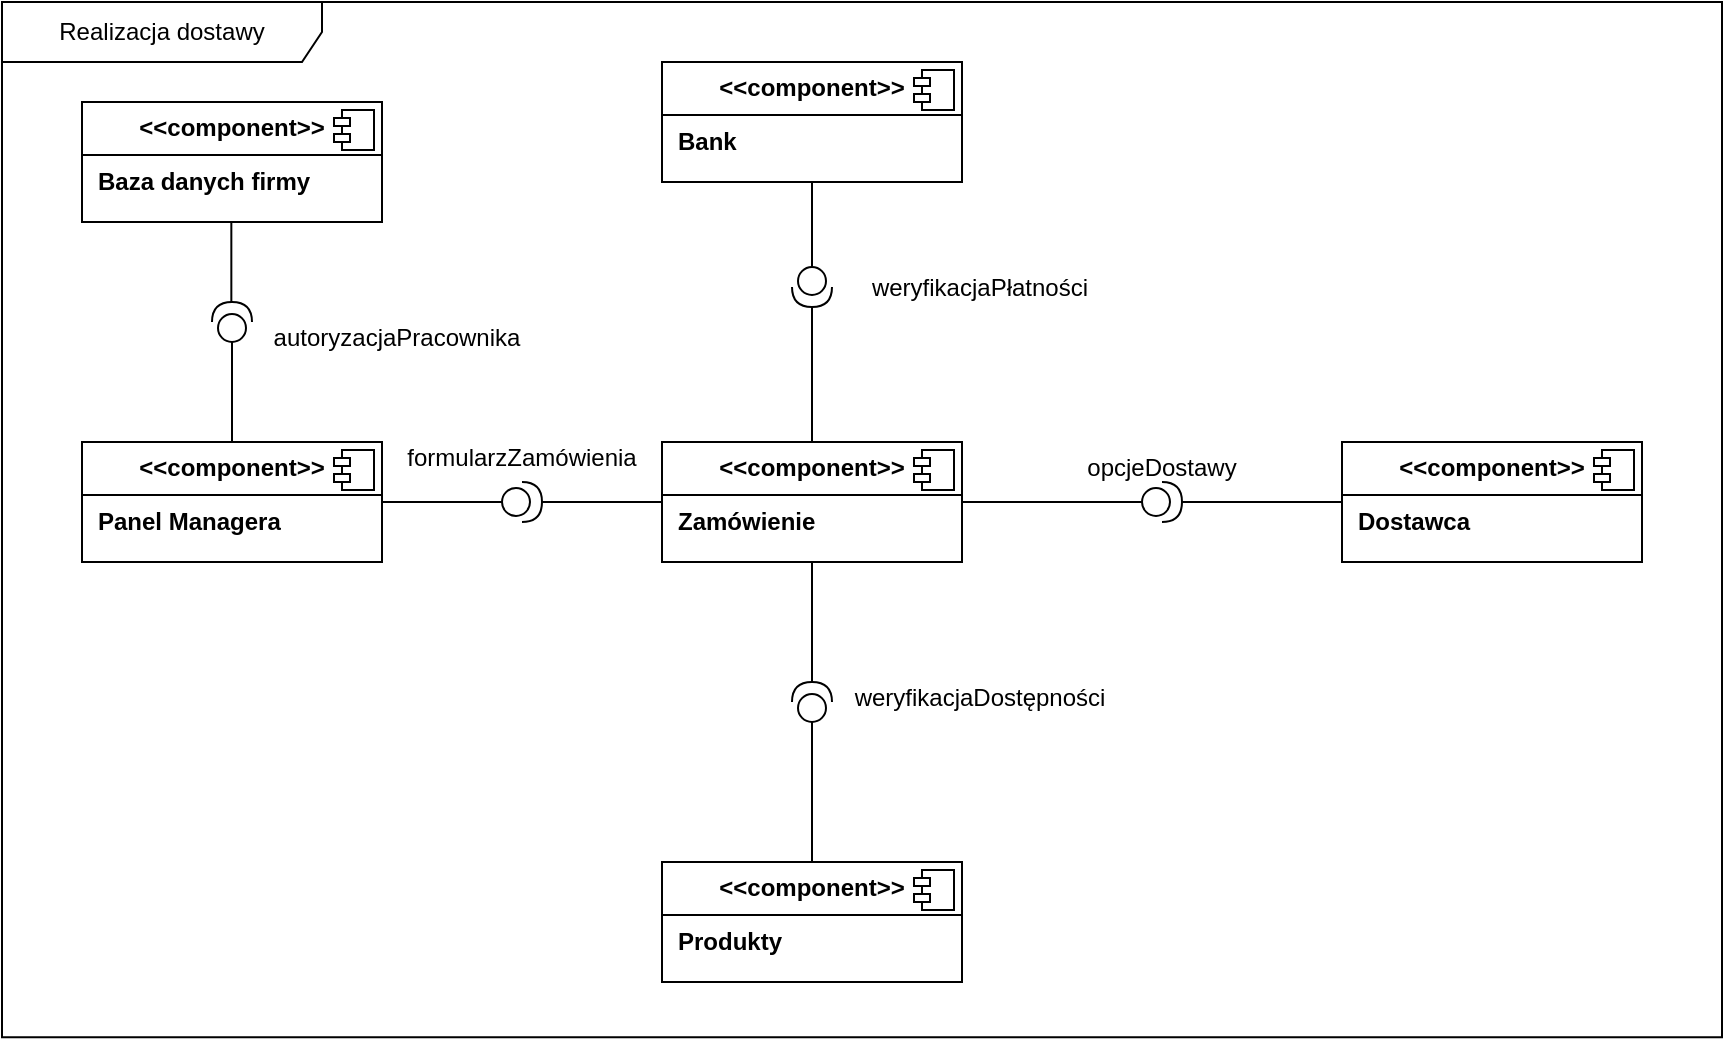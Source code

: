 <mxfile version="26.0.9">
  <diagram name="Strona-1" id="jzmrD4jcNZHcuR0E9kM4">
    <mxGraphModel dx="860" dy="563" grid="1" gridSize="10" guides="1" tooltips="1" connect="1" arrows="1" fold="1" page="1" pageScale="1" pageWidth="827" pageHeight="1169" math="0" shadow="0">
      <root>
        <mxCell id="0" />
        <mxCell id="1" parent="0" />
        <mxCell id="Gok0b5DfwyW_gEvZsmUu-3" value="" style="shape=providedRequiredInterface;html=1;verticalLabelPosition=bottom;sketch=0;rotation=-90;" parent="1" vertex="1">
          <mxGeometry x="105" y="150" width="20" height="20" as="geometry" />
        </mxCell>
        <mxCell id="Gok0b5DfwyW_gEvZsmUu-8" value="" style="endArrow=none;startArrow=none;endFill=0;startFill=0;endSize=8;html=1;verticalAlign=bottom;labelBackgroundColor=none;strokeWidth=1;rounded=0;exitX=0.5;exitY=1;exitDx=0;exitDy=0;entryX=1;entryY=0.5;entryDx=0;entryDy=0;entryPerimeter=0;" parent="1" edge="1">
          <mxGeometry width="160" relative="1" as="geometry">
            <mxPoint x="114.67" y="100" as="sourcePoint" />
            <mxPoint x="114.67" y="150" as="targetPoint" />
          </mxGeometry>
        </mxCell>
        <mxCell id="Gok0b5DfwyW_gEvZsmUu-9" value="&lt;p style=&quot;margin:0px;margin-top:6px;text-align:center;&quot;&gt;&lt;b&gt;&amp;lt;&amp;lt;component&amp;gt;&amp;gt;&lt;/b&gt;&lt;/p&gt;&lt;hr size=&quot;1&quot; style=&quot;border-style:solid;&quot;&gt;&lt;p style=&quot;margin:0px;margin-left:8px;&quot;&gt;&lt;b&gt;Panel Managera&lt;/b&gt;&lt;/p&gt;" style="align=left;overflow=fill;html=1;dropTarget=0;whiteSpace=wrap;" parent="1" vertex="1">
          <mxGeometry x="40" y="220" width="150" height="60" as="geometry" />
        </mxCell>
        <mxCell id="Gok0b5DfwyW_gEvZsmUu-10" value="" style="shape=component;jettyWidth=8;jettyHeight=4;" parent="Gok0b5DfwyW_gEvZsmUu-9" vertex="1">
          <mxGeometry x="1" width="20" height="20" relative="1" as="geometry">
            <mxPoint x="-24" y="4" as="offset" />
          </mxGeometry>
        </mxCell>
        <mxCell id="Gok0b5DfwyW_gEvZsmUu-12" value="" style="endArrow=none;startArrow=none;endFill=0;startFill=0;endSize=8;html=1;verticalAlign=bottom;labelBackgroundColor=none;strokeWidth=1;rounded=0;exitX=0;exitY=0.5;exitDx=0;exitDy=0;entryX=0.5;entryY=0;entryDx=0;entryDy=0;exitPerimeter=0;" parent="1" source="Gok0b5DfwyW_gEvZsmUu-3" target="Gok0b5DfwyW_gEvZsmUu-9" edge="1">
          <mxGeometry width="160" relative="1" as="geometry">
            <mxPoint x="114.84" y="170" as="sourcePoint" />
            <mxPoint x="114.84" y="220" as="targetPoint" />
          </mxGeometry>
        </mxCell>
        <mxCell id="B4y188OW89mDK_tySXYm-1" value="&lt;p style=&quot;margin:0px;margin-top:6px;text-align:center;&quot;&gt;&lt;b&gt;&amp;lt;&amp;lt;component&amp;gt;&amp;gt;&lt;/b&gt;&lt;/p&gt;&lt;hr size=&quot;1&quot; style=&quot;border-style:solid;&quot;&gt;&lt;p style=&quot;margin:0px;margin-left:8px;&quot;&gt;&lt;b&gt;Zamówienie&lt;/b&gt;&lt;/p&gt;" style="align=left;overflow=fill;html=1;dropTarget=0;whiteSpace=wrap;" vertex="1" parent="1">
          <mxGeometry x="330" y="220" width="150" height="60" as="geometry" />
        </mxCell>
        <mxCell id="B4y188OW89mDK_tySXYm-2" value="" style="shape=component;jettyWidth=8;jettyHeight=4;" vertex="1" parent="B4y188OW89mDK_tySXYm-1">
          <mxGeometry x="1" width="20" height="20" relative="1" as="geometry">
            <mxPoint x="-24" y="4" as="offset" />
          </mxGeometry>
        </mxCell>
        <mxCell id="B4y188OW89mDK_tySXYm-9" value="&lt;p style=&quot;margin:0px;margin-top:6px;text-align:center;&quot;&gt;&lt;b&gt;&amp;lt;&amp;lt;component&amp;gt;&amp;gt;&lt;/b&gt;&lt;/p&gt;&lt;hr size=&quot;1&quot; style=&quot;border-style:solid;&quot;&gt;&lt;p style=&quot;margin:0px;margin-left:8px;&quot;&gt;&lt;b&gt;Produkty&lt;/b&gt;&lt;/p&gt;" style="align=left;overflow=fill;html=1;dropTarget=0;whiteSpace=wrap;" vertex="1" parent="1">
          <mxGeometry x="330" y="430" width="150" height="60" as="geometry" />
        </mxCell>
        <mxCell id="B4y188OW89mDK_tySXYm-10" value="" style="shape=component;jettyWidth=8;jettyHeight=4;" vertex="1" parent="B4y188OW89mDK_tySXYm-9">
          <mxGeometry x="1" width="20" height="20" relative="1" as="geometry">
            <mxPoint x="-24" y="4" as="offset" />
          </mxGeometry>
        </mxCell>
        <mxCell id="B4y188OW89mDK_tySXYm-11" value="" style="shape=providedRequiredInterface;html=1;verticalLabelPosition=bottom;sketch=0;rotation=0;" vertex="1" parent="1">
          <mxGeometry x="250" y="240" width="20" height="20" as="geometry" />
        </mxCell>
        <mxCell id="B4y188OW89mDK_tySXYm-12" value="" style="endArrow=none;html=1;rounded=0;exitX=1;exitY=0.5;exitDx=0;exitDy=0;entryX=0;entryY=0.5;entryDx=0;entryDy=0;entryPerimeter=0;" edge="1" parent="1" source="Gok0b5DfwyW_gEvZsmUu-9" target="B4y188OW89mDK_tySXYm-11">
          <mxGeometry width="50" height="50" relative="1" as="geometry">
            <mxPoint x="360" y="380" as="sourcePoint" />
            <mxPoint x="410" y="330" as="targetPoint" />
          </mxGeometry>
        </mxCell>
        <mxCell id="B4y188OW89mDK_tySXYm-13" value="" style="endArrow=none;html=1;rounded=0;exitX=1;exitY=0.5;exitDx=0;exitDy=0;entryX=0;entryY=0.5;entryDx=0;entryDy=0;exitPerimeter=0;" edge="1" parent="1" source="B4y188OW89mDK_tySXYm-11" target="B4y188OW89mDK_tySXYm-1">
          <mxGeometry width="50" height="50" relative="1" as="geometry">
            <mxPoint x="210" y="270" as="sourcePoint" />
            <mxPoint x="260" y="270" as="targetPoint" />
          </mxGeometry>
        </mxCell>
        <mxCell id="B4y188OW89mDK_tySXYm-14" value="formularzZamówienia" style="text;html=1;align=center;verticalAlign=middle;whiteSpace=wrap;rounded=0;" vertex="1" parent="1">
          <mxGeometry x="201.25" y="220" width="117.5" height="15" as="geometry" />
        </mxCell>
        <mxCell id="B4y188OW89mDK_tySXYm-16" value="" style="shape=providedRequiredInterface;html=1;verticalLabelPosition=bottom;sketch=0;rotation=-90;" vertex="1" parent="1">
          <mxGeometry x="395" y="340" width="20" height="20" as="geometry" />
        </mxCell>
        <mxCell id="B4y188OW89mDK_tySXYm-17" value="" style="endArrow=none;html=1;rounded=0;exitX=0.5;exitY=1;exitDx=0;exitDy=0;entryX=1;entryY=0.5;entryDx=0;entryDy=0;entryPerimeter=0;" edge="1" parent="1" source="B4y188OW89mDK_tySXYm-1" target="B4y188OW89mDK_tySXYm-16">
          <mxGeometry width="50" height="50" relative="1" as="geometry">
            <mxPoint x="405" y="290" as="sourcePoint" />
            <mxPoint x="318.75" y="349.5" as="targetPoint" />
          </mxGeometry>
        </mxCell>
        <mxCell id="B4y188OW89mDK_tySXYm-19" value="" style="endArrow=none;html=1;rounded=0;exitX=0;exitY=0.5;exitDx=0;exitDy=0;entryX=0.5;entryY=0;entryDx=0;entryDy=0;exitPerimeter=0;" edge="1" parent="1" source="B4y188OW89mDK_tySXYm-16" target="B4y188OW89mDK_tySXYm-9">
          <mxGeometry width="50" height="50" relative="1" as="geometry">
            <mxPoint x="530" y="330" as="sourcePoint" />
            <mxPoint x="405" y="420" as="targetPoint" />
          </mxGeometry>
        </mxCell>
        <mxCell id="B4y188OW89mDK_tySXYm-24" value="" style="shape=providedRequiredInterface;html=1;verticalLabelPosition=bottom;sketch=0;rotation=90;" vertex="1" parent="1">
          <mxGeometry x="395" y="132.5" width="20" height="20" as="geometry" />
        </mxCell>
        <mxCell id="B4y188OW89mDK_tySXYm-25" value="" style="endArrow=none;html=1;rounded=0;exitX=1;exitY=0.5;exitDx=0;exitDy=0;entryX=0.5;entryY=0;entryDx=0;entryDy=0;exitPerimeter=0;" edge="1" parent="1" source="B4y188OW89mDK_tySXYm-24" target="B4y188OW89mDK_tySXYm-1">
          <mxGeometry width="50" height="50" relative="1" as="geometry">
            <mxPoint x="404.66" y="160" as="sourcePoint" />
            <mxPoint x="404.66" y="220" as="targetPoint" />
          </mxGeometry>
        </mxCell>
        <mxCell id="B4y188OW89mDK_tySXYm-26" value="" style="endArrow=none;html=1;rounded=0;exitX=0.5;exitY=1;exitDx=0;exitDy=0;entryX=0;entryY=0.5;entryDx=0;entryDy=0;entryPerimeter=0;" edge="1" parent="1" source="B4y188OW89mDK_tySXYm-21" target="B4y188OW89mDK_tySXYm-24">
          <mxGeometry width="50" height="50" relative="1" as="geometry">
            <mxPoint x="470" y="132.5" as="sourcePoint" />
            <mxPoint x="470" y="199.5" as="targetPoint" />
          </mxGeometry>
        </mxCell>
        <mxCell id="B4y188OW89mDK_tySXYm-27" value="weryfikacjaDostępności" style="text;html=1;align=center;verticalAlign=middle;whiteSpace=wrap;rounded=0;" vertex="1" parent="1">
          <mxGeometry x="430" y="340" width="117.5" height="15" as="geometry" />
        </mxCell>
        <mxCell id="B4y188OW89mDK_tySXYm-28" value="weryfikacjaPłatności" style="text;html=1;align=center;verticalAlign=middle;whiteSpace=wrap;rounded=0;" vertex="1" parent="1">
          <mxGeometry x="430" y="135" width="117.5" height="15" as="geometry" />
        </mxCell>
        <mxCell id="B4y188OW89mDK_tySXYm-29" value="Realizacja dostawy" style="shape=umlFrame;whiteSpace=wrap;html=1;pointerEvents=0;recursiveResize=0;container=1;collapsible=0;width=160;" vertex="1" parent="1">
          <mxGeometry width="860" height="517.65" as="geometry" />
        </mxCell>
        <mxCell id="B4y188OW89mDK_tySXYm-8" value="autoryzacjaPracownika" style="text;html=1;align=center;verticalAlign=middle;whiteSpace=wrap;rounded=0;" vertex="1" parent="B4y188OW89mDK_tySXYm-29">
          <mxGeometry x="180" y="160.15" width="35" height="15" as="geometry" />
        </mxCell>
        <mxCell id="B4y188OW89mDK_tySXYm-30" value="" style="shape=providedRequiredInterface;html=1;verticalLabelPosition=bottom;sketch=0;rotation=0;" vertex="1" parent="B4y188OW89mDK_tySXYm-29">
          <mxGeometry x="570" y="240.0" width="20" height="20" as="geometry" />
        </mxCell>
        <mxCell id="B4y188OW89mDK_tySXYm-32" value="&lt;p style=&quot;margin:0px;margin-top:6px;text-align:center;&quot;&gt;&lt;b&gt;&amp;lt;&amp;lt;component&amp;gt;&amp;gt;&lt;/b&gt;&lt;/p&gt;&lt;hr size=&quot;1&quot; style=&quot;border-style:solid;&quot;&gt;&lt;p style=&quot;margin:0px;margin-left:8px;&quot;&gt;&lt;b&gt;Dostawca&lt;/b&gt;&lt;/p&gt;" style="align=left;overflow=fill;html=1;dropTarget=0;whiteSpace=wrap;" vertex="1" parent="B4y188OW89mDK_tySXYm-29">
          <mxGeometry x="670" y="220" width="150" height="60" as="geometry" />
        </mxCell>
        <mxCell id="B4y188OW89mDK_tySXYm-33" value="" style="shape=component;jettyWidth=8;jettyHeight=4;" vertex="1" parent="B4y188OW89mDK_tySXYm-32">
          <mxGeometry x="1" width="20" height="20" relative="1" as="geometry">
            <mxPoint x="-24" y="4" as="offset" />
          </mxGeometry>
        </mxCell>
        <mxCell id="B4y188OW89mDK_tySXYm-34" value="" style="endArrow=none;html=1;rounded=0;exitX=1;exitY=0.5;exitDx=0;exitDy=0;entryX=0;entryY=0.5;entryDx=0;entryDy=0;exitPerimeter=0;" edge="1" parent="B4y188OW89mDK_tySXYm-29" source="B4y188OW89mDK_tySXYm-30" target="B4y188OW89mDK_tySXYm-32">
          <mxGeometry width="50" height="50" relative="1" as="geometry">
            <mxPoint x="640" y="257.65" as="sourcePoint" />
            <mxPoint x="640" y="310.65" as="targetPoint" />
          </mxGeometry>
        </mxCell>
        <mxCell id="B4y188OW89mDK_tySXYm-35" value="opcjeDostawy" style="text;html=1;align=center;verticalAlign=middle;whiteSpace=wrap;rounded=0;" vertex="1" parent="B4y188OW89mDK_tySXYm-29">
          <mxGeometry x="521.25" y="225.0" width="117.5" height="15" as="geometry" />
        </mxCell>
        <mxCell id="B4y188OW89mDK_tySXYm-21" value="&lt;p style=&quot;margin:0px;margin-top:6px;text-align:center;&quot;&gt;&lt;b&gt;&amp;lt;&amp;lt;component&amp;gt;&amp;gt;&lt;/b&gt;&lt;/p&gt;&lt;hr size=&quot;1&quot; style=&quot;border-style:solid;&quot;&gt;&lt;p style=&quot;margin:0px;margin-left:8px;&quot;&gt;&lt;b&gt;Bank&lt;/b&gt;&lt;/p&gt;" style="align=left;overflow=fill;html=1;dropTarget=0;whiteSpace=wrap;" vertex="1" parent="B4y188OW89mDK_tySXYm-29">
          <mxGeometry x="330" y="30" width="150" height="60" as="geometry" />
        </mxCell>
        <mxCell id="B4y188OW89mDK_tySXYm-22" value="" style="shape=component;jettyWidth=8;jettyHeight=4;" vertex="1" parent="B4y188OW89mDK_tySXYm-21">
          <mxGeometry x="1" width="20" height="20" relative="1" as="geometry">
            <mxPoint x="-24" y="4" as="offset" />
          </mxGeometry>
        </mxCell>
        <mxCell id="Gok0b5DfwyW_gEvZsmUu-1" value="&lt;p style=&quot;margin:0px;margin-top:6px;text-align:center;&quot;&gt;&lt;b&gt;&amp;lt;&amp;lt;component&amp;gt;&amp;gt;&lt;/b&gt;&lt;/p&gt;&lt;hr size=&quot;1&quot; style=&quot;border-style:solid;&quot;&gt;&lt;p style=&quot;margin:0px;margin-left:8px;&quot;&gt;&lt;b&gt;Baza danych firmy&lt;/b&gt;&lt;/p&gt;" style="align=left;overflow=fill;html=1;dropTarget=0;whiteSpace=wrap;" parent="B4y188OW89mDK_tySXYm-29" vertex="1">
          <mxGeometry x="40" y="50" width="150" height="60" as="geometry" />
        </mxCell>
        <mxCell id="Gok0b5DfwyW_gEvZsmUu-2" value="" style="shape=component;jettyWidth=8;jettyHeight=4;" parent="Gok0b5DfwyW_gEvZsmUu-1" vertex="1">
          <mxGeometry x="1" width="20" height="20" relative="1" as="geometry">
            <mxPoint x="-24" y="4" as="offset" />
          </mxGeometry>
        </mxCell>
        <mxCell id="B4y188OW89mDK_tySXYm-31" value="" style="endArrow=none;html=1;rounded=0;exitX=0;exitY=0.5;exitDx=0;exitDy=0;entryX=1;entryY=0.5;entryDx=0;entryDy=0;exitPerimeter=0;" edge="1" parent="1" source="B4y188OW89mDK_tySXYm-30" target="B4y188OW89mDK_tySXYm-1">
          <mxGeometry width="50" height="50" relative="1" as="geometry">
            <mxPoint x="580" y="261.17" as="sourcePoint" />
            <mxPoint x="580" y="321.17" as="targetPoint" />
          </mxGeometry>
        </mxCell>
      </root>
    </mxGraphModel>
  </diagram>
</mxfile>
